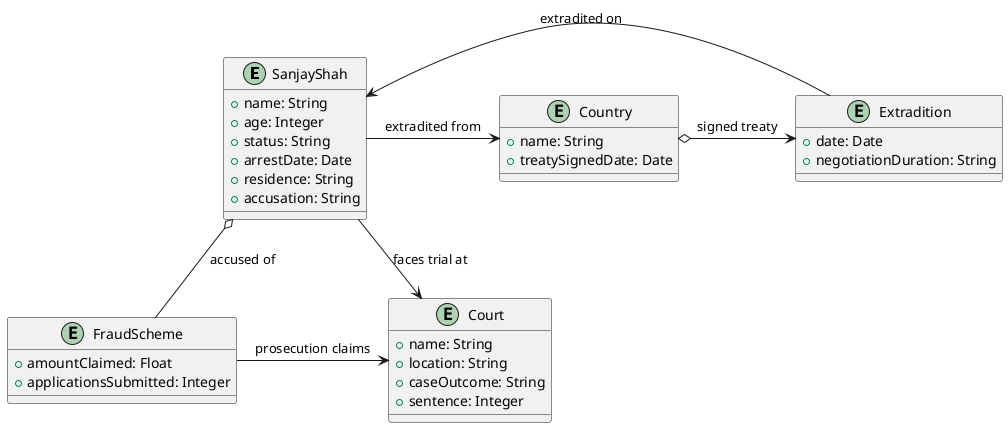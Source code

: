 @startuml
entity SanjayShah {
    +name: String
    +age: Integer
    +status: String
    +arrestDate: Date
    +residence: String
    +accusation: String
}

entity Court {
    +name: String
    +location: String
    +caseOutcome: String
    +sentence: Integer
}

entity Country {
    +name: String
    +treatySignedDate: Date
}

entity Extradition {
    +date: Date
    +negotiationDuration: String
}

entity FraudScheme {
    +amountClaimed: Float
    +applicationsSubmitted: Integer
}

SanjayShah -> Court : faces trial at
SanjayShah -> Country : extradited from
Country o-> Extradition : signed treaty
Extradition -> SanjayShah : extradited on
SanjayShah o-- FraudScheme : accused of
FraudScheme -> Court : prosecution claims
@enduml